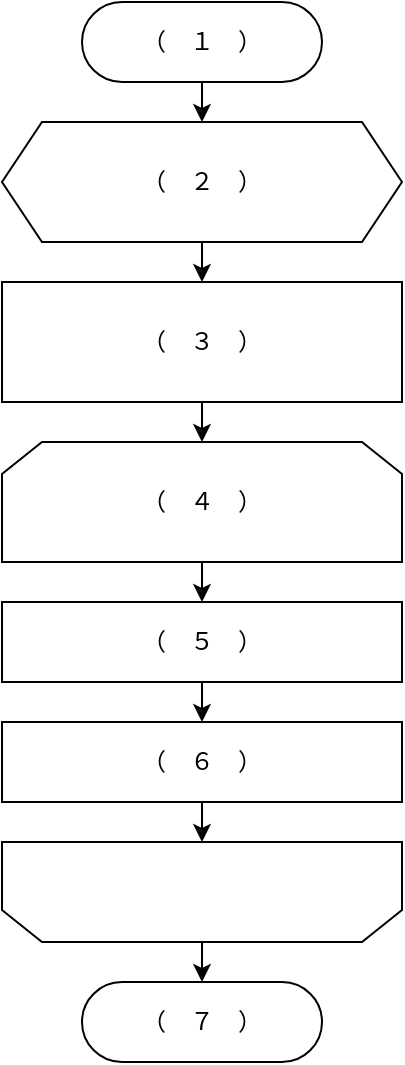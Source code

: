 <mxfile>
    <diagram id="ZMv6TpAMm4zQiRnlBcQk" name="Page-1">
        <mxGraphModel dx="662" dy="550" grid="1" gridSize="10" guides="1" tooltips="1" connect="1" arrows="1" fold="1" page="1" pageScale="1" pageWidth="850" pageHeight="1100" math="0" shadow="0">
            <root>
                <mxCell id="0"/>
                <mxCell id="1" parent="0"/>
                <mxCell id="2" style="edgeStyle=none;html=1;exitX=0.5;exitY=1;exitDx=0;exitDy=0;entryX=0.5;entryY=0;entryDx=0;entryDy=0;" edge="1" parent="1" source="3" target="7">
                    <mxGeometry relative="1" as="geometry"/>
                </mxCell>
                <mxCell id="3" value="（　１　）" style="rounded=1;whiteSpace=wrap;html=1;arcSize=50;" vertex="1" parent="1">
                    <mxGeometry x="120" y="60" width="120" height="40" as="geometry"/>
                </mxCell>
                <mxCell id="4" style="edgeStyle=none;html=1;exitX=0.5;exitY=1;exitDx=0;exitDy=0;entryX=0.5;entryY=0;entryDx=0;entryDy=0;" edge="1" parent="1" source="5" target="10">
                    <mxGeometry relative="1" as="geometry"/>
                </mxCell>
                <mxCell id="5" value="（　３　）" style="rounded=0;whiteSpace=wrap;html=1;" vertex="1" parent="1">
                    <mxGeometry x="80" y="200" width="200" height="60" as="geometry"/>
                </mxCell>
                <mxCell id="6" style="edgeStyle=none;html=1;exitX=0.5;exitY=1;exitDx=0;exitDy=0;entryX=0.5;entryY=0;entryDx=0;entryDy=0;" edge="1" parent="1" source="7" target="5">
                    <mxGeometry relative="1" as="geometry"/>
                </mxCell>
                <mxCell id="7" value="（　２　）" style="shape=hexagon;perimeter=hexagonPerimeter2;whiteSpace=wrap;html=1;fixedSize=1;" vertex="1" parent="1">
                    <mxGeometry x="80" y="120" width="200" height="60" as="geometry"/>
                </mxCell>
                <mxCell id="8" value="（　７　）" style="rounded=1;whiteSpace=wrap;html=1;arcSize=50;" vertex="1" parent="1">
                    <mxGeometry x="120" y="550" width="120" height="40" as="geometry"/>
                </mxCell>
                <mxCell id="9" style="edgeStyle=none;html=1;exitX=0.5;exitY=1;exitDx=0;exitDy=0;entryX=0.5;entryY=0;entryDx=0;entryDy=0;" edge="1" parent="1" source="10" target="14">
                    <mxGeometry relative="1" as="geometry"/>
                </mxCell>
                <mxCell id="10" value="（　４　）" style="shape=loopLimit;whiteSpace=wrap;html=1;" vertex="1" parent="1">
                    <mxGeometry x="80" y="280" width="200" height="60" as="geometry"/>
                </mxCell>
                <mxCell id="11" style="edgeStyle=none;html=1;exitX=0.5;exitY=0;exitDx=0;exitDy=0;entryX=0.5;entryY=0;entryDx=0;entryDy=0;" edge="1" parent="1" source="12" target="8">
                    <mxGeometry relative="1" as="geometry"/>
                </mxCell>
                <mxCell id="12" value="" style="shape=loopLimit;whiteSpace=wrap;html=1;rotation=-180;" vertex="1" parent="1">
                    <mxGeometry x="80" y="480" width="200" height="50" as="geometry"/>
                </mxCell>
                <mxCell id="13" style="edgeStyle=none;html=1;exitX=0.5;exitY=1;exitDx=0;exitDy=0;entryX=0.5;entryY=0;entryDx=0;entryDy=0;" edge="1" parent="1" source="14" target="16">
                    <mxGeometry relative="1" as="geometry"/>
                </mxCell>
                <mxCell id="14" value="（　５　）" style="rounded=0;whiteSpace=wrap;html=1;" vertex="1" parent="1">
                    <mxGeometry x="80" y="360" width="200" height="40" as="geometry"/>
                </mxCell>
                <mxCell id="15" style="edgeStyle=none;html=1;exitX=0.5;exitY=1;exitDx=0;exitDy=0;entryX=0.5;entryY=1;entryDx=0;entryDy=0;" edge="1" parent="1" source="16" target="12">
                    <mxGeometry relative="1" as="geometry"/>
                </mxCell>
                <mxCell id="16" value="（　６　）" style="rounded=0;whiteSpace=wrap;html=1;" vertex="1" parent="1">
                    <mxGeometry x="80" y="420" width="200" height="40" as="geometry"/>
                </mxCell>
            </root>
        </mxGraphModel>
    </diagram>
</mxfile>